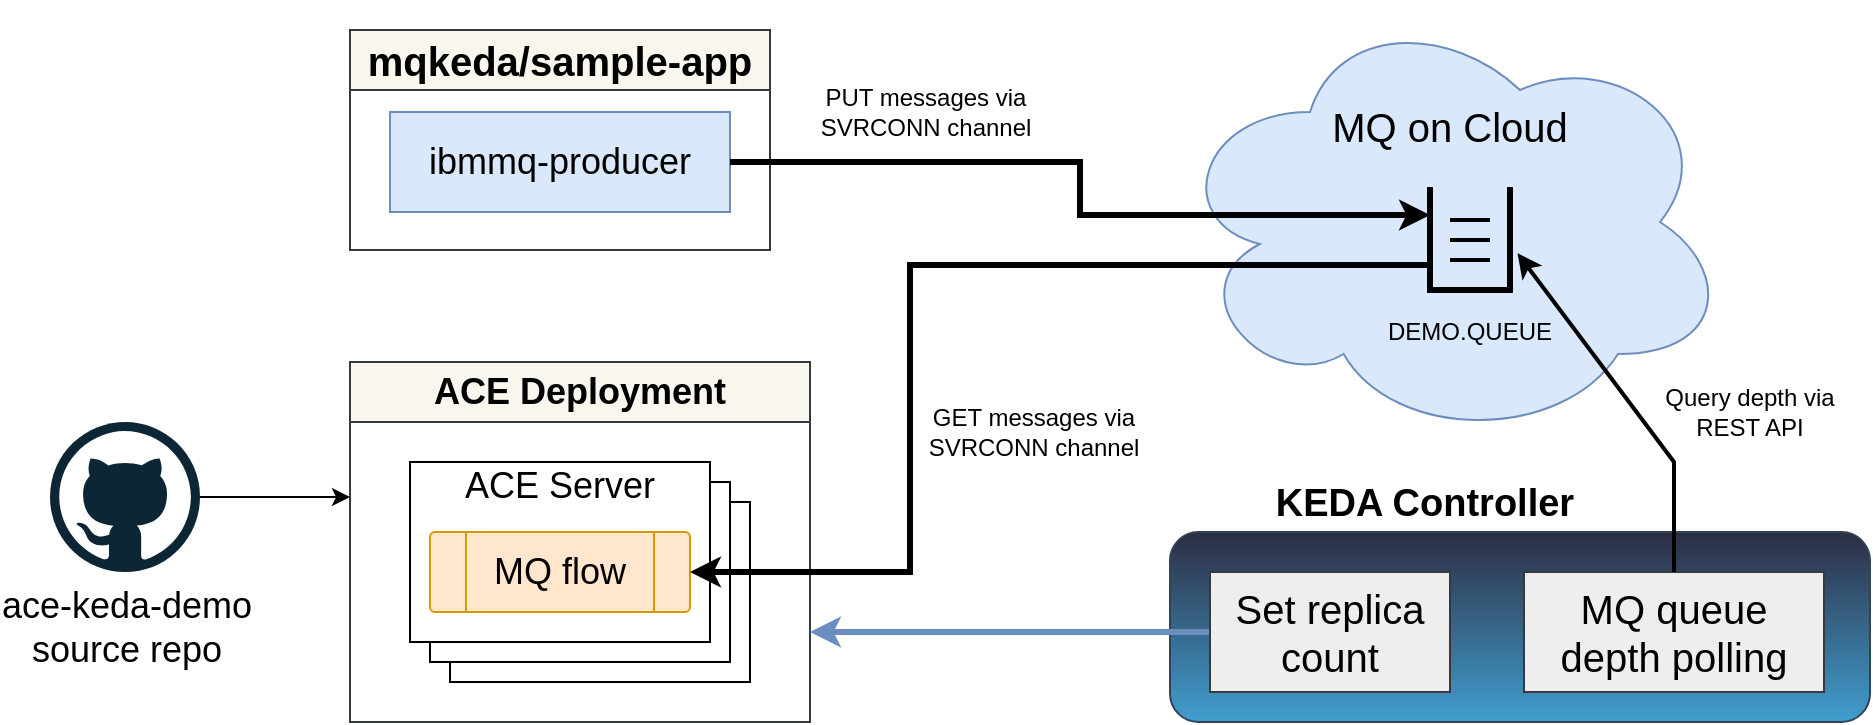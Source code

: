<mxfile version="24.7.17">
  <diagram name="Page-1" id="C0pqFvtej9mzMAWdVneW">
    <mxGraphModel dx="1221" dy="831" grid="1" gridSize="10" guides="1" tooltips="1" connect="1" arrows="1" fold="1" page="1" pageScale="1" pageWidth="1100" pageHeight="1700" math="0" shadow="0">
      <root>
        <mxCell id="0" />
        <mxCell id="1" parent="0" />
        <mxCell id="-hnQsiJzklWKLKV5hgJx-30" value="PUT messages via SVRCONN channel" style="text;html=1;align=center;verticalAlign=middle;whiteSpace=wrap;rounded=0;" parent="1" vertex="1">
          <mxGeometry x="420" y="330" width="136" height="30" as="geometry" />
        </mxCell>
        <mxCell id="Ln4z_vQVc0nFOdkqBioS-1" value="mqkeda/sample-app" style="swimlane;whiteSpace=wrap;html=1;fillColor=#f9f7ed;strokeColor=#36393d;fontSize=20;startSize=30;" vertex="1" parent="1">
          <mxGeometry x="200" y="304" width="210" height="110" as="geometry" />
        </mxCell>
        <mxCell id="Ln4z_vQVc0nFOdkqBioS-2" value="&lt;div style=&quot;font-size: 18px;&quot;&gt;ibmmq-producer&lt;/div&gt;" style="rounded=0;whiteSpace=wrap;html=1;labelPosition=center;verticalLabelPosition=middle;align=center;verticalAlign=middle;fontSize=18;fillColor=#dae8fc;strokeColor=#6c8ebf;" vertex="1" parent="Ln4z_vQVc0nFOdkqBioS-1">
          <mxGeometry x="20" y="41" width="170" height="50" as="geometry" />
        </mxCell>
        <mxCell id="Ln4z_vQVc0nFOdkqBioS-19" value="MQ on Cloud&lt;div&gt;&lt;br&gt;&lt;/div&gt;&lt;div&gt;&lt;br&gt;&lt;/div&gt;&lt;div&gt;&lt;br&gt;&lt;/div&gt;&lt;div&gt;&lt;br&gt;&lt;/div&gt;" style="ellipse;shape=cloud;whiteSpace=wrap;html=1;fillColor=#dae8fc;strokeColor=#6c8ebf;fontSize=20;" vertex="1" parent="1">
          <mxGeometry x="610" y="290" width="280" height="220" as="geometry" />
        </mxCell>
        <mxCell id="Ln4z_vQVc0nFOdkqBioS-20" value="ACE Deployment" style="swimlane;whiteSpace=wrap;html=1;fillColor=#f9f7ed;strokeColor=#36393d;fontSize=18;startSize=30;" vertex="1" parent="1">
          <mxGeometry x="200" y="470" width="230" height="180" as="geometry" />
        </mxCell>
        <mxCell id="Ln4z_vQVc0nFOdkqBioS-31" value="&lt;font style=&quot;font-size: 18px;&quot;&gt;ACE Server&lt;/font&gt;&lt;div style=&quot;font-size: 18px;&quot;&gt;&lt;font style=&quot;font-size: 18px;&quot;&gt;&lt;br&gt;&lt;/font&gt;&lt;/div&gt;&lt;div style=&quot;font-size: 18px;&quot;&gt;&lt;font style=&quot;font-size: 18px;&quot;&gt;&lt;br&gt;&lt;/font&gt;&lt;/div&gt;&lt;div style=&quot;font-size: 18px;&quot;&gt;&lt;br&gt;&lt;/div&gt;" style="rounded=0;whiteSpace=wrap;html=1;labelPosition=center;verticalLabelPosition=middle;align=center;verticalAlign=middle;" vertex="1" parent="Ln4z_vQVc0nFOdkqBioS-20">
          <mxGeometry x="50" y="70" width="150" height="90" as="geometry" />
        </mxCell>
        <mxCell id="Ln4z_vQVc0nFOdkqBioS-32" value="MQ flow" style="verticalLabelPosition=middle;verticalAlign=middle;html=1;shape=process;whiteSpace=wrap;rounded=1;size=0.14;arcSize=6;labelPosition=center;align=center;fillColor=#ffe6cc;strokeColor=#d79b00;fontSize=18;" vertex="1" parent="Ln4z_vQVc0nFOdkqBioS-20">
          <mxGeometry x="60" y="105" width="130" height="40" as="geometry" />
        </mxCell>
        <mxCell id="Ln4z_vQVc0nFOdkqBioS-29" value="&lt;font style=&quot;font-size: 18px;&quot;&gt;ACE Server&lt;/font&gt;&lt;div style=&quot;font-size: 18px;&quot;&gt;&lt;font style=&quot;font-size: 18px;&quot;&gt;&lt;br&gt;&lt;/font&gt;&lt;/div&gt;&lt;div style=&quot;font-size: 18px;&quot;&gt;&lt;font style=&quot;font-size: 18px;&quot;&gt;&lt;br&gt;&lt;/font&gt;&lt;/div&gt;&lt;div style=&quot;font-size: 18px;&quot;&gt;&lt;br&gt;&lt;/div&gt;" style="rounded=0;whiteSpace=wrap;html=1;labelPosition=center;verticalLabelPosition=middle;align=center;verticalAlign=middle;" vertex="1" parent="Ln4z_vQVc0nFOdkqBioS-20">
          <mxGeometry x="40" y="60" width="150" height="90" as="geometry" />
        </mxCell>
        <mxCell id="Ln4z_vQVc0nFOdkqBioS-30" value="MQ flow" style="verticalLabelPosition=middle;verticalAlign=middle;html=1;shape=process;whiteSpace=wrap;rounded=1;size=0.14;arcSize=6;labelPosition=center;align=center;fillColor=#ffe6cc;strokeColor=#d79b00;fontSize=18;" vertex="1" parent="Ln4z_vQVc0nFOdkqBioS-20">
          <mxGeometry x="50" y="95" width="130" height="40" as="geometry" />
        </mxCell>
        <mxCell id="Ln4z_vQVc0nFOdkqBioS-25" value="&lt;font style=&quot;font-size: 18px;&quot;&gt;ACE Server&lt;/font&gt;&lt;div style=&quot;font-size: 18px;&quot;&gt;&lt;font style=&quot;font-size: 18px;&quot;&gt;&lt;br&gt;&lt;/font&gt;&lt;/div&gt;&lt;div style=&quot;font-size: 18px;&quot;&gt;&lt;font style=&quot;font-size: 18px;&quot;&gt;&lt;br&gt;&lt;/font&gt;&lt;/div&gt;&lt;div style=&quot;font-size: 18px;&quot;&gt;&lt;br&gt;&lt;/div&gt;" style="rounded=0;whiteSpace=wrap;html=1;labelPosition=center;verticalLabelPosition=middle;align=center;verticalAlign=middle;" vertex="1" parent="Ln4z_vQVc0nFOdkqBioS-20">
          <mxGeometry x="30" y="50" width="150" height="90" as="geometry" />
        </mxCell>
        <mxCell id="Ln4z_vQVc0nFOdkqBioS-26" value="MQ flow" style="verticalLabelPosition=middle;verticalAlign=middle;html=1;shape=process;whiteSpace=wrap;rounded=1;size=0.14;arcSize=6;labelPosition=center;align=center;fillColor=#ffe6cc;strokeColor=#d79b00;fontSize=18;" vertex="1" parent="Ln4z_vQVc0nFOdkqBioS-20">
          <mxGeometry x="40" y="85" width="130" height="40" as="geometry" />
        </mxCell>
        <mxCell id="Ln4z_vQVc0nFOdkqBioS-47" style="edgeStyle=orthogonalEdgeStyle;rounded=0;orthogonalLoop=1;jettySize=auto;html=1;" edge="1" parent="1" source="Ln4z_vQVc0nFOdkqBioS-27">
          <mxGeometry relative="1" as="geometry">
            <mxPoint x="200" y="537.5" as="targetPoint" />
          </mxGeometry>
        </mxCell>
        <mxCell id="Ln4z_vQVc0nFOdkqBioS-27" value="ace-keda-demo&lt;div&gt;source repo&lt;/div&gt;" style="dashed=0;outlineConnect=0;html=1;align=center;labelPosition=center;verticalLabelPosition=bottom;verticalAlign=top;shape=mxgraph.weblogos.github;fontSize=18;fontStyle=0" vertex="1" parent="1">
          <mxGeometry x="50" y="500" width="75" height="75" as="geometry" />
        </mxCell>
        <mxCell id="Ln4z_vQVc0nFOdkqBioS-43" style="edgeStyle=orthogonalEdgeStyle;rounded=0;orthogonalLoop=1;jettySize=auto;html=1;exitX=0;exitY=0.75;exitDx=0;exitDy=0;entryX=1;entryY=0.5;entryDx=0;entryDy=0;strokeWidth=3;" edge="1" parent="1" source="Ln4z_vQVc0nFOdkqBioS-36" target="Ln4z_vQVc0nFOdkqBioS-26">
          <mxGeometry relative="1" as="geometry">
            <Array as="points">
              <mxPoint x="480" y="422" />
              <mxPoint x="480" y="575" />
            </Array>
          </mxGeometry>
        </mxCell>
        <mxCell id="Ln4z_vQVc0nFOdkqBioS-36" value="" style="shape=partialRectangle;whiteSpace=wrap;html=1;bottom=1;right=1;left=1;top=0;fillColor=none;routingCenterX=-0.5;strokeWidth=3;" vertex="1" parent="1">
          <mxGeometry x="740" y="384" width="40" height="50" as="geometry" />
        </mxCell>
        <mxCell id="Ln4z_vQVc0nFOdkqBioS-37" value="" style="line;strokeWidth=2;html=1;" vertex="1" parent="1">
          <mxGeometry x="750" y="394" width="20" height="10" as="geometry" />
        </mxCell>
        <mxCell id="Ln4z_vQVc0nFOdkqBioS-38" value="" style="line;strokeWidth=2;html=1;" vertex="1" parent="1">
          <mxGeometry x="750" y="404" width="20" height="10" as="geometry" />
        </mxCell>
        <mxCell id="Ln4z_vQVc0nFOdkqBioS-39" value="" style="line;strokeWidth=2;html=1;" vertex="1" parent="1">
          <mxGeometry x="750" y="414" width="20" height="10" as="geometry" />
        </mxCell>
        <mxCell id="Ln4z_vQVc0nFOdkqBioS-40" value="DEMO.QUEUE" style="text;html=1;align=center;verticalAlign=middle;whiteSpace=wrap;rounded=0;" vertex="1" parent="1">
          <mxGeometry x="710" y="440" width="100" height="30" as="geometry" />
        </mxCell>
        <mxCell id="Ln4z_vQVc0nFOdkqBioS-42" style="edgeStyle=orthogonalEdgeStyle;rounded=0;orthogonalLoop=1;jettySize=auto;html=1;exitX=1;exitY=0.5;exitDx=0;exitDy=0;entryX=0;entryY=0.25;entryDx=0;entryDy=0;strokeWidth=3;" edge="1" parent="1" source="Ln4z_vQVc0nFOdkqBioS-2" target="Ln4z_vQVc0nFOdkqBioS-36">
          <mxGeometry relative="1" as="geometry" />
        </mxCell>
        <mxCell id="Ln4z_vQVc0nFOdkqBioS-44" value="GET messages via SVRCONN channel" style="text;html=1;align=center;verticalAlign=middle;whiteSpace=wrap;rounded=0;" vertex="1" parent="1">
          <mxGeometry x="474" y="490" width="136" height="30" as="geometry" />
        </mxCell>
        <mxCell id="Ln4z_vQVc0nFOdkqBioS-46" value="&lt;b&gt;&lt;font color=&quot;#000000&quot;&gt;KEDA Controller&amp;nbsp; &amp;nbsp; &amp;nbsp; &amp;nbsp; &amp;nbsp; &amp;nbsp; &amp;nbsp; &amp;nbsp; &amp;nbsp;&amp;nbsp;&lt;/font&gt;&lt;/b&gt;" style="rounded=1;whiteSpace=wrap;html=1;fontSize=19;labelPosition=center;verticalLabelPosition=top;align=center;verticalAlign=bottom;fillColor=#2C2D42;strokeColor=#314354;fontColor=#ffffff;gradientColor=#419ECF;gradientDirection=south;" vertex="1" parent="1">
          <mxGeometry x="610" y="555" width="350" height="95" as="geometry" />
        </mxCell>
        <mxCell id="Ln4z_vQVc0nFOdkqBioS-49" style="edgeStyle=orthogonalEdgeStyle;rounded=0;orthogonalLoop=1;jettySize=auto;html=1;entryX=1;entryY=0.75;entryDx=0;entryDy=0;strokeWidth=3;fillColor=#dae8fc;strokeColor=#6c8ebf;gradientColor=#7ea6e0;" edge="1" parent="1" source="Ln4z_vQVc0nFOdkqBioS-48" target="Ln4z_vQVc0nFOdkqBioS-20">
          <mxGeometry relative="1" as="geometry" />
        </mxCell>
        <mxCell id="Ln4z_vQVc0nFOdkqBioS-48" value="Set replica count" style="rounded=0;whiteSpace=wrap;html=1;fontSize=20;fillColor=#eeeeee;strokeColor=#36393d;" vertex="1" parent="1">
          <mxGeometry x="630" y="575" width="120" height="60" as="geometry" />
        </mxCell>
        <mxCell id="Ln4z_vQVc0nFOdkqBioS-50" value="MQ queue depth polling" style="rounded=0;whiteSpace=wrap;html=1;fontSize=20;fillColor=#eeeeee;strokeColor=#36393d;" vertex="1" parent="1">
          <mxGeometry x="787" y="575" width="150" height="60" as="geometry" />
        </mxCell>
        <mxCell id="Ln4z_vQVc0nFOdkqBioS-54" value="" style="endArrow=classic;html=1;rounded=0;exitX=0.5;exitY=0;exitDx=0;exitDy=0;strokeWidth=2;startArrow=none;startFill=0;endFill=1;entryX=1.094;entryY=0.633;entryDx=0;entryDy=0;entryPerimeter=0;" edge="1" parent="1" source="Ln4z_vQVc0nFOdkqBioS-50" target="Ln4z_vQVc0nFOdkqBioS-36">
          <mxGeometry width="50" height="50" relative="1" as="geometry">
            <mxPoint x="866.55" y="539" as="sourcePoint" />
            <mxPoint x="799.998" y="414.003" as="targetPoint" />
            <Array as="points">
              <mxPoint x="862" y="520" />
            </Array>
          </mxGeometry>
        </mxCell>
        <mxCell id="Ln4z_vQVc0nFOdkqBioS-55" value="Query depth via REST API" style="text;html=1;align=center;verticalAlign=middle;whiteSpace=wrap;rounded=0;" vertex="1" parent="1">
          <mxGeometry x="850" y="480" width="100" height="30" as="geometry" />
        </mxCell>
      </root>
    </mxGraphModel>
  </diagram>
</mxfile>
